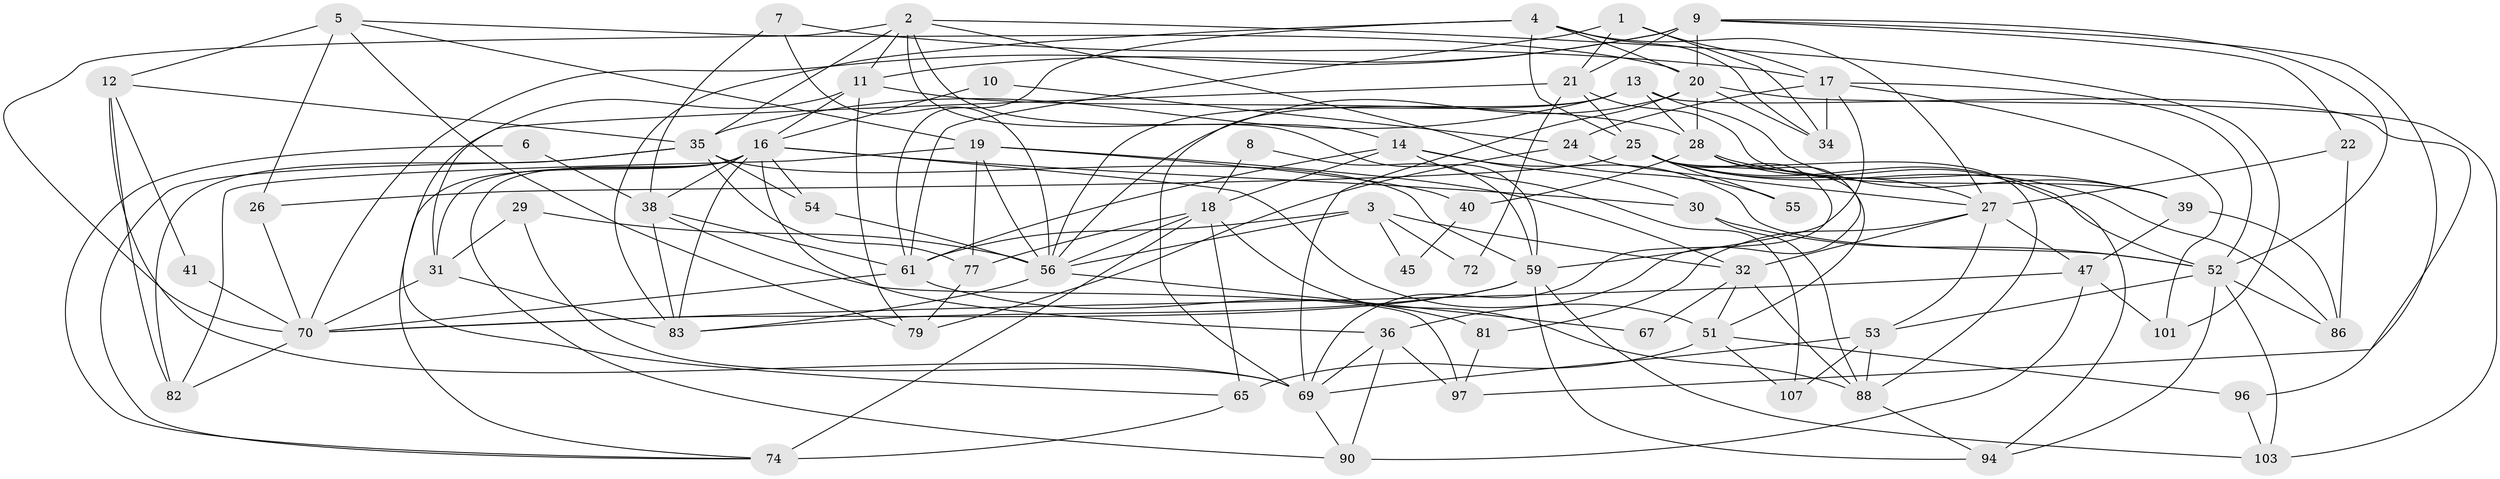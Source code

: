 // Generated by graph-tools (version 1.1) at 2025/52/02/27/25 19:52:07]
// undirected, 67 vertices, 170 edges
graph export_dot {
graph [start="1"]
  node [color=gray90,style=filled];
  1 [super="+57"];
  2 [super="+99"];
  3 [super="+60"];
  4 [super="+68"];
  5 [super="+44"];
  6;
  7 [super="+87"];
  8;
  9 [super="+62"];
  10;
  11 [super="+23"];
  12 [super="+104"];
  13 [super="+15"];
  14 [super="+58"];
  16 [super="+33"];
  17 [super="+76"];
  18 [super="+43"];
  19 [super="+98"];
  20 [super="+37"];
  21 [super="+84"];
  22;
  24 [super="+102"];
  25 [super="+50"];
  26;
  27 [super="+93"];
  28 [super="+42"];
  29;
  30 [super="+95"];
  31 [super="+46"];
  32 [super="+48"];
  34;
  35 [super="+66"];
  36 [super="+64"];
  38 [super="+75"];
  39;
  40 [super="+92"];
  41;
  45;
  47 [super="+49"];
  51 [super="+100"];
  52 [super="+73"];
  53 [super="+71"];
  54;
  55;
  56 [super="+91"];
  59 [super="+105"];
  61 [super="+63"];
  65 [super="+106"];
  67;
  69 [super="+78"];
  70 [super="+80"];
  72;
  74 [super="+85"];
  77;
  79;
  81;
  82;
  83;
  86;
  88 [super="+89"];
  90;
  94;
  96;
  97;
  101;
  103;
  107;
  1 -- 34;
  1 -- 61;
  1 -- 21;
  1 -- 17;
  2 -- 101;
  2 -- 35;
  2 -- 55;
  2 -- 70;
  2 -- 11;
  2 -- 59;
  2 -- 14;
  3 -- 45;
  3 -- 72;
  3 -- 61;
  3 -- 32;
  3 -- 56;
  4 -- 27;
  4 -- 34;
  4 -- 61;
  4 -- 25;
  4 -- 83;
  4 -- 20;
  5 -- 12;
  5 -- 26;
  5 -- 79;
  5 -- 20;
  5 -- 19;
  6 -- 38;
  6 -- 74;
  7 -- 56;
  7 -- 38;
  7 -- 17;
  8 -- 18;
  8 -- 59;
  9 -- 21;
  9 -- 97;
  9 -- 52;
  9 -- 22;
  9 -- 70;
  9 -- 20;
  9 -- 11;
  10 -- 16;
  10 -- 24;
  11 -- 28;
  11 -- 79;
  11 -- 31;
  11 -- 16;
  12 -- 82;
  12 -- 35;
  12 -- 69;
  12 -- 41;
  13 -- 69 [weight=2];
  13 -- 39;
  13 -- 96;
  13 -- 56;
  13 -- 35;
  13 -- 28;
  14 -- 107;
  14 -- 52;
  14 -- 18;
  14 -- 30;
  14 -- 61;
  16 -- 36;
  16 -- 38;
  16 -- 83;
  16 -- 30;
  16 -- 54;
  16 -- 90;
  16 -- 31;
  16 -- 51;
  16 -- 74;
  17 -- 34;
  17 -- 101;
  17 -- 52;
  17 -- 24;
  17 -- 59;
  18 -- 56;
  18 -- 88;
  18 -- 74 [weight=2];
  18 -- 77;
  18 -- 65;
  19 -- 77;
  19 -- 32;
  19 -- 82;
  19 -- 40;
  19 -- 56;
  20 -- 34;
  20 -- 69;
  20 -- 28;
  20 -- 103;
  20 -- 56;
  21 -- 39;
  21 -- 25;
  21 -- 65;
  21 -- 72;
  22 -- 86;
  22 -- 27;
  24 -- 79;
  24 -- 27;
  25 -- 69;
  25 -- 26;
  25 -- 51;
  25 -- 52;
  25 -- 86;
  25 -- 55;
  25 -- 88;
  25 -- 27;
  26 -- 70;
  27 -- 32 [weight=2];
  27 -- 81;
  27 -- 53;
  27 -- 47;
  28 -- 94;
  28 -- 40 [weight=2];
  28 -- 36;
  28 -- 39;
  29 -- 69;
  29 -- 31;
  29 -- 56;
  30 -- 52;
  30 -- 88;
  31 -- 83;
  31 -- 70;
  32 -- 67;
  32 -- 51;
  32 -- 88;
  35 -- 74;
  35 -- 82;
  35 -- 59;
  35 -- 77;
  35 -- 54;
  36 -- 69;
  36 -- 90;
  36 -- 97;
  38 -- 97;
  38 -- 83;
  38 -- 61;
  39 -- 86;
  39 -- 47;
  40 -- 45;
  41 -- 70;
  47 -- 101;
  47 -- 90;
  47 -- 70;
  51 -- 65;
  51 -- 96;
  51 -- 107;
  52 -- 53;
  52 -- 86;
  52 -- 103;
  52 -- 94;
  53 -- 88;
  53 -- 107;
  53 -- 69;
  54 -- 56;
  56 -- 67;
  56 -- 83;
  59 -- 103;
  59 -- 70;
  59 -- 83;
  59 -- 94;
  61 -- 70;
  61 -- 81;
  65 -- 74;
  69 -- 90;
  70 -- 82;
  77 -- 79;
  81 -- 97;
  88 -- 94;
  96 -- 103;
}
